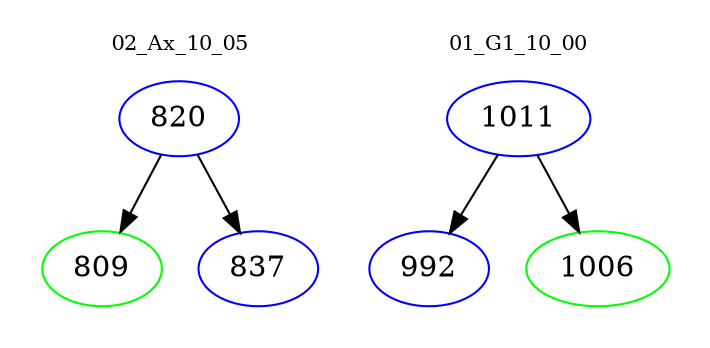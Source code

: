 digraph{
subgraph cluster_0 {
color = white
label = "02_Ax_10_05";
fontsize=10;
T0_820 [label="820", color="blue"]
T0_820 -> T0_809 [color="black"]
T0_809 [label="809", color="green"]
T0_820 -> T0_837 [color="black"]
T0_837 [label="837", color="blue"]
}
subgraph cluster_1 {
color = white
label = "01_G1_10_00";
fontsize=10;
T1_1011 [label="1011", color="blue"]
T1_1011 -> T1_992 [color="black"]
T1_992 [label="992", color="blue"]
T1_1011 -> T1_1006 [color="black"]
T1_1006 [label="1006", color="green"]
}
}
